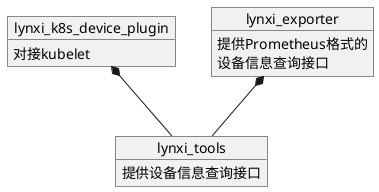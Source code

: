 @startuml arch

object lynxi_exporter{
    提供Prometheus格式的
    设备信息查询接口
}
object lynxi_k8s_device_plugin{
    对接kubelet
}
object lynxi_tools{
    提供设备信息查询接口
}

lynxi_tools -up-* lynxi_exporter
lynxi_tools -up-* lynxi_k8s_device_plugin

@enduml

@startuml lynxi_expoter

package prometheus {}
package lynxi_exporter {
    object lynxi_exporter_main {
        
    }
    package metrics {
        interface Metric {
            Record()
        }
        class States {
            lynxi_device_state
            lynxi_expoter_state
            lynxi_smi_state
        }
        class Usages {
            lynxi_device_apu_usage
            lynxi_device_cpu_usage
            lynxi_device_mem_usage
        }
        class DetailStates {
            lynxi_device_temperature
        }
        States --|> Metric
        Usages --|> Metric
        DetailStates -right-|> Metric
    }
    lynxi_exporter_main *-- metrics: Record
}
lynxi_exporter --|> prometheus
package lynxi_tools {
    interface SMI{}
}
SMI -up-* metrics

@enduml

@startuml lynxi_k8s_device_plugin

package Kubelet {
    interface DevicePluginService {
        ListAndWatch()
        Allocate()
    }
}
package lynxi_k8s_device_plugin {
    object device_plugin_main {

    }
    interface Server {
        Run()
    }
    interface DeviceGetter {
        GetDevices()
    }
    interface Allocator {
        Allocate()
    }
    class LynxiDockerAlloc {
        根据id设置参数
    }
    class Service {}
    device_plugin_main *-up- Server: Run
    Service *-- DeviceGetter
    Service *-- Allocator
    LynxiDockerAlloc -up-|> Allocator
}
Service --|> DevicePluginService
DevicePluginService --* Server
package lynxi_tools {
    interface SMI{}
}
SMI -up-|> DeviceGetter

@enduml

@startuml lynxi_tools

package lynxi_tools {
    package smi {
        interface SMI {
            GetDevices() []Device
            GetBoards() []Board
            GetErrors() []string
        }
        class Board {
            ProductName
            BoardID
            MountTime
            Manufacturer
            Devices []Devices
        }
        class Device {
            ID
            IsOn
            Model
            ChipID
        }
        class SMIBin {}
        SMIBin -right-|> SMI
    }
}

@enduml